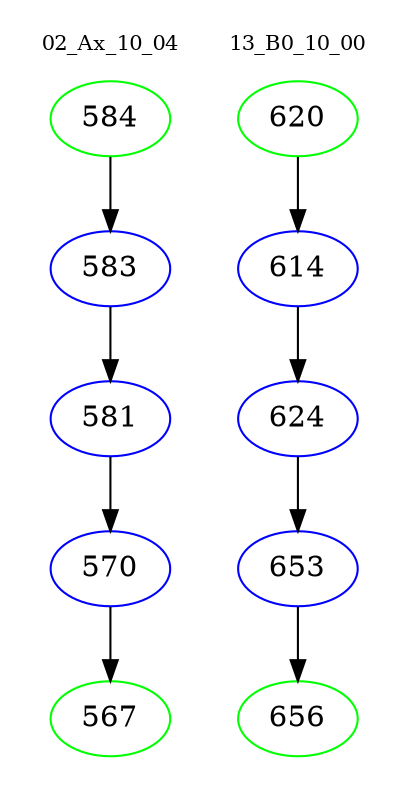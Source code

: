 digraph{
subgraph cluster_0 {
color = white
label = "02_Ax_10_04";
fontsize=10;
T0_584 [label="584", color="green"]
T0_584 -> T0_583 [color="black"]
T0_583 [label="583", color="blue"]
T0_583 -> T0_581 [color="black"]
T0_581 [label="581", color="blue"]
T0_581 -> T0_570 [color="black"]
T0_570 [label="570", color="blue"]
T0_570 -> T0_567 [color="black"]
T0_567 [label="567", color="green"]
}
subgraph cluster_1 {
color = white
label = "13_B0_10_00";
fontsize=10;
T1_620 [label="620", color="green"]
T1_620 -> T1_614 [color="black"]
T1_614 [label="614", color="blue"]
T1_614 -> T1_624 [color="black"]
T1_624 [label="624", color="blue"]
T1_624 -> T1_653 [color="black"]
T1_653 [label="653", color="blue"]
T1_653 -> T1_656 [color="black"]
T1_656 [label="656", color="green"]
}
}
